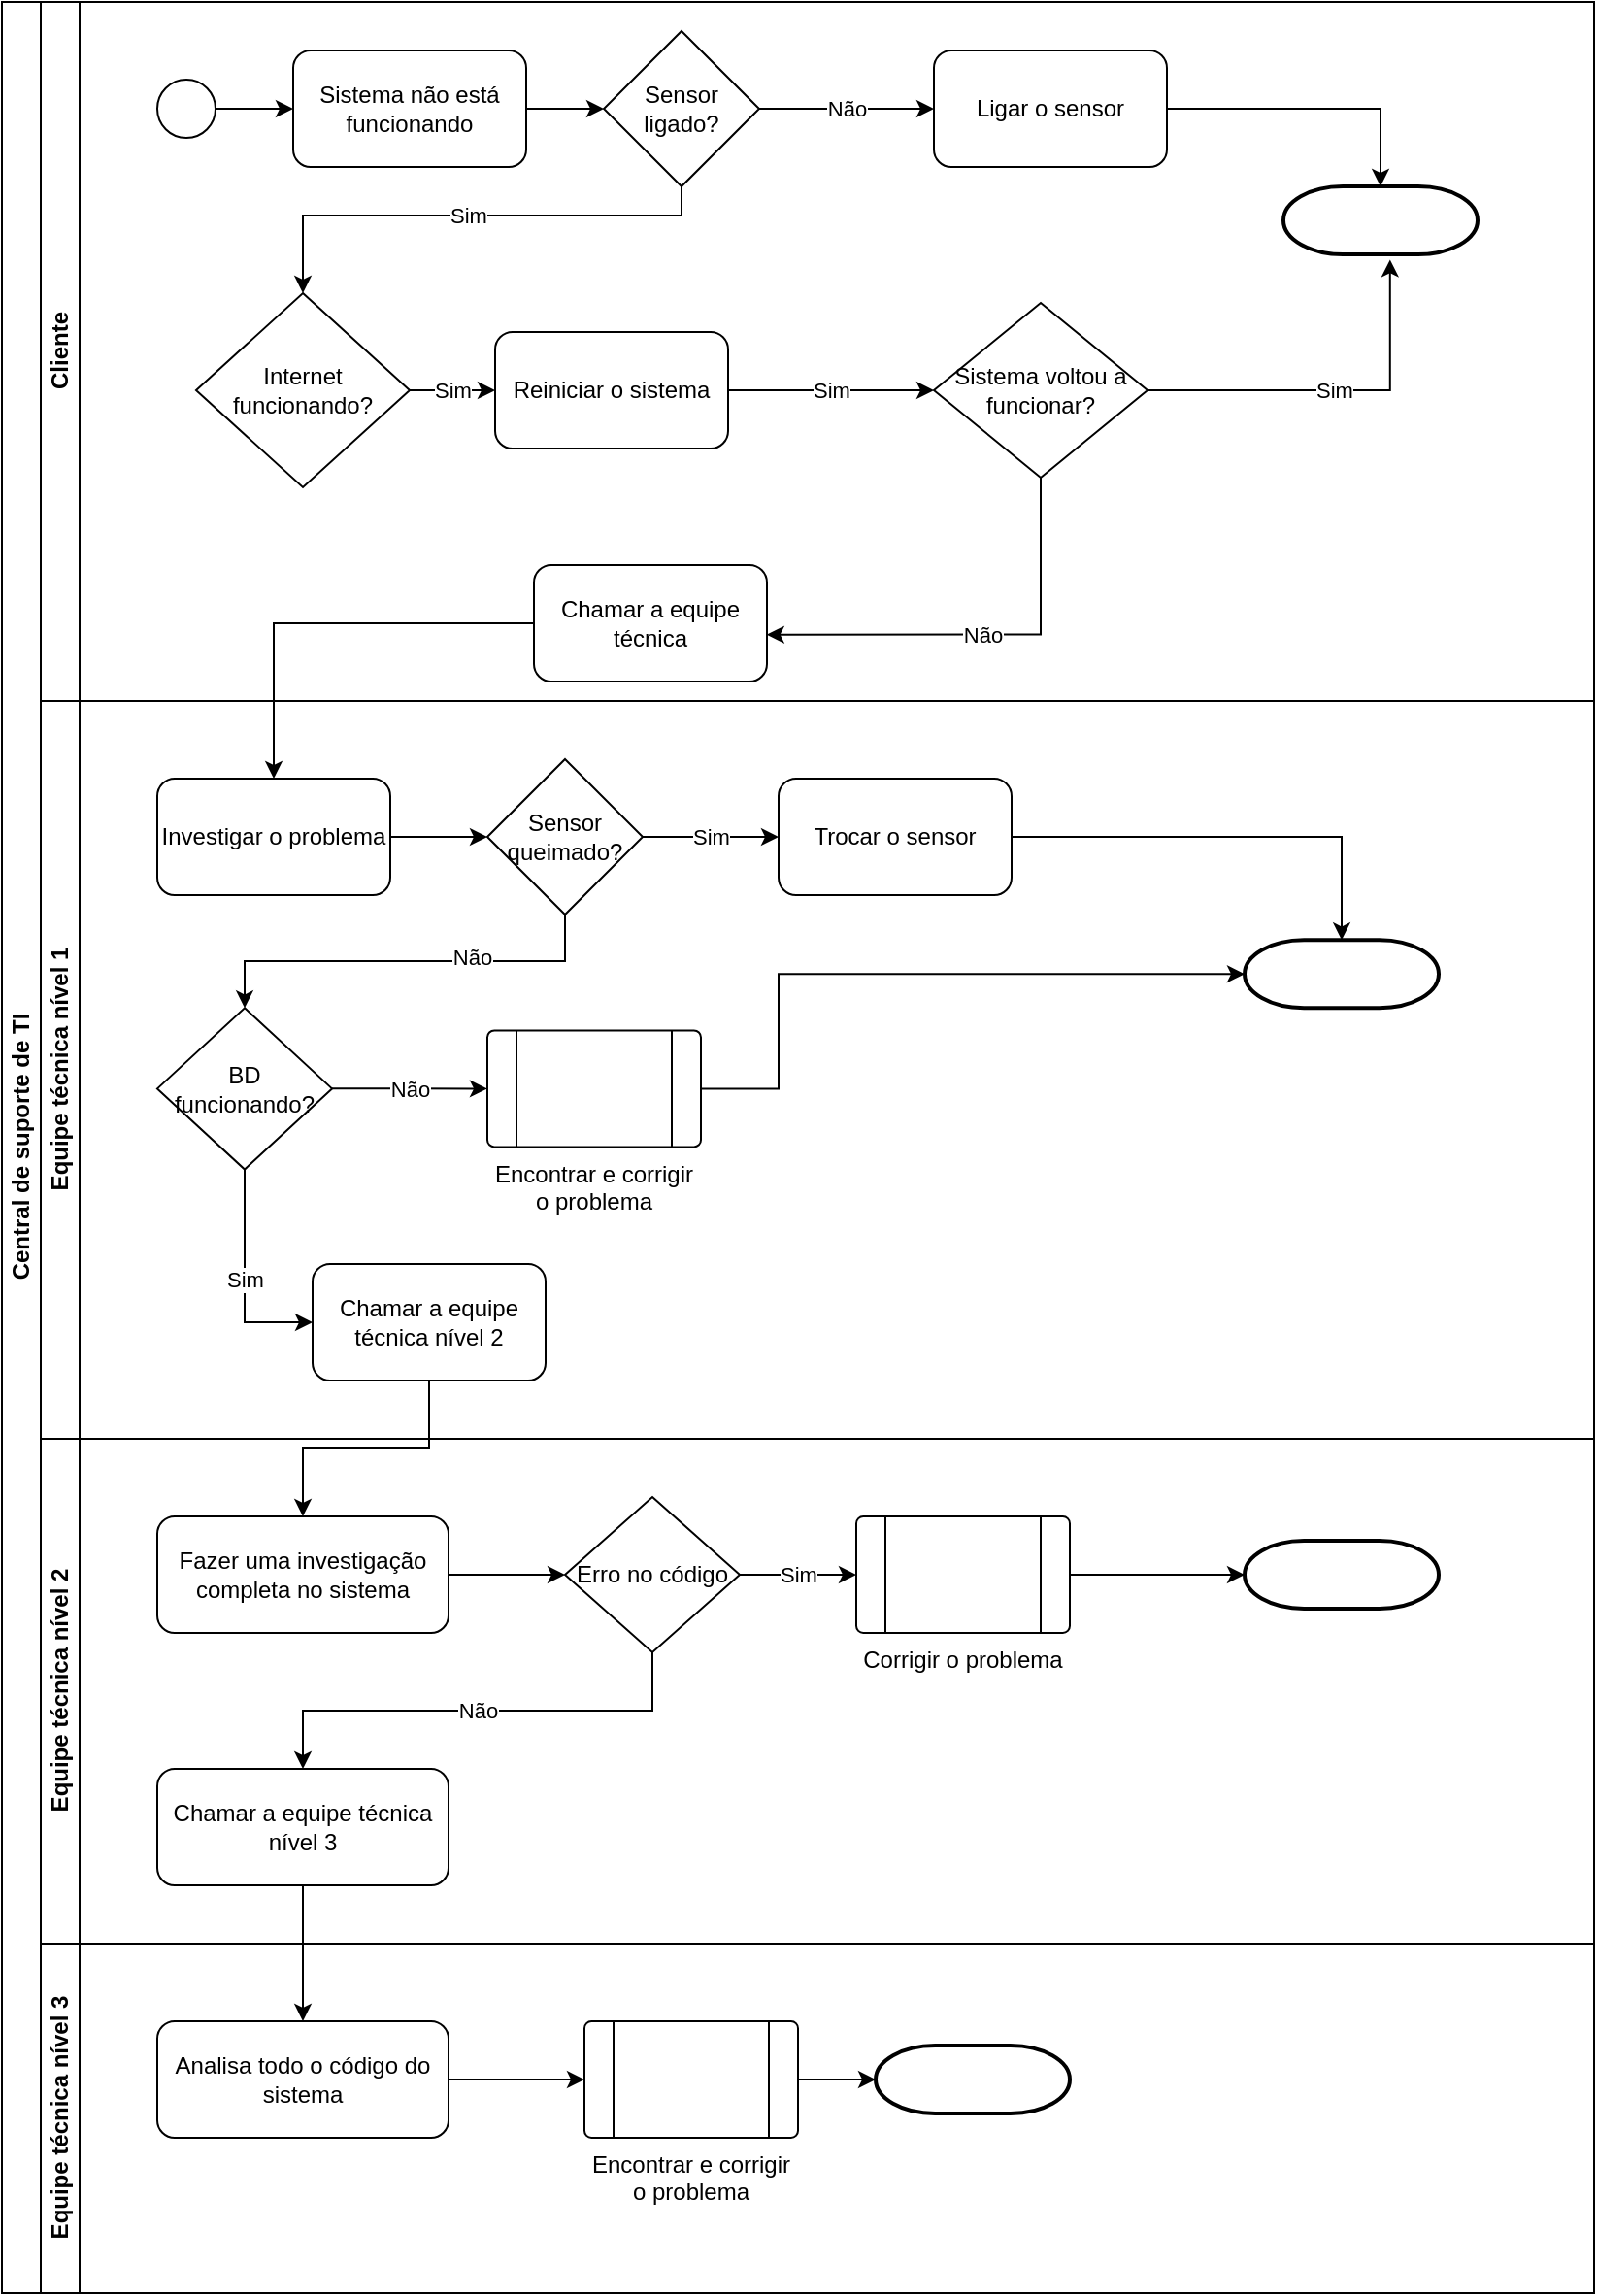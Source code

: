 <mxfile version="13.1.3" type="device"><diagram id="C5RBs43oDa-KdzZeNtuy" name="Page-1"><mxGraphModel dx="1873" dy="910" grid="1" gridSize="10" guides="1" tooltips="1" connect="1" arrows="1" fold="1" page="1" pageScale="1" pageWidth="827" pageHeight="1169" math="0" shadow="0"><root><mxCell id="WIyWlLk6GJQsqaUBKTNV-0"/><mxCell id="WIyWlLk6GJQsqaUBKTNV-1" parent="WIyWlLk6GJQsqaUBKTNV-0"/><mxCell id="9araK1_-rJiuUYYNC7eF-9" value="Central de suporte de TI" style="swimlane;html=1;childLayout=stackLayout;resizeParent=1;resizeParentMax=0;horizontal=0;startSize=20;horizontalStack=0;" vertex="1" parent="WIyWlLk6GJQsqaUBKTNV-1"><mxGeometry x="80" y="120" width="820" height="1180" as="geometry"/></mxCell><mxCell id="9araK1_-rJiuUYYNC7eF-10" value="Cliente" style="swimlane;html=1;startSize=20;horizontal=0;" vertex="1" parent="9araK1_-rJiuUYYNC7eF-9"><mxGeometry x="20" width="800" height="360" as="geometry"/></mxCell><mxCell id="9araK1_-rJiuUYYNC7eF-15" value="" style="edgeStyle=orthogonalEdgeStyle;rounded=0;orthogonalLoop=1;jettySize=auto;html=1;" edge="1" parent="9araK1_-rJiuUYYNC7eF-10" source="9araK1_-rJiuUYYNC7eF-13" target="9araK1_-rJiuUYYNC7eF-14"><mxGeometry relative="1" as="geometry"/></mxCell><mxCell id="9araK1_-rJiuUYYNC7eF-13" value="" style="ellipse;whiteSpace=wrap;html=1;aspect=fixed;" vertex="1" parent="9araK1_-rJiuUYYNC7eF-10"><mxGeometry x="60" y="40" width="30" height="30" as="geometry"/></mxCell><mxCell id="9araK1_-rJiuUYYNC7eF-17" value="" style="edgeStyle=orthogonalEdgeStyle;rounded=0;orthogonalLoop=1;jettySize=auto;html=1;" edge="1" parent="9araK1_-rJiuUYYNC7eF-10" source="9araK1_-rJiuUYYNC7eF-14" target="9araK1_-rJiuUYYNC7eF-16"><mxGeometry relative="1" as="geometry"/></mxCell><mxCell id="9araK1_-rJiuUYYNC7eF-14" value="Sistema não está funcionando" style="rounded=1;whiteSpace=wrap;html=1;" vertex="1" parent="9araK1_-rJiuUYYNC7eF-10"><mxGeometry x="130" y="25" width="120" height="60" as="geometry"/></mxCell><mxCell id="9araK1_-rJiuUYYNC7eF-19" value="Não" style="edgeStyle=orthogonalEdgeStyle;rounded=0;orthogonalLoop=1;jettySize=auto;html=1;entryX=0;entryY=0.5;entryDx=0;entryDy=0;" edge="1" parent="9araK1_-rJiuUYYNC7eF-10" source="9araK1_-rJiuUYYNC7eF-16" target="9araK1_-rJiuUYYNC7eF-22"><mxGeometry relative="1" as="geometry"><mxPoint x="450" y="55" as="targetPoint"/></mxGeometry></mxCell><mxCell id="9araK1_-rJiuUYYNC7eF-21" value="Sim" style="edgeStyle=orthogonalEdgeStyle;rounded=0;orthogonalLoop=1;jettySize=auto;html=1;entryX=0.5;entryY=0;entryDx=0;entryDy=0;" edge="1" parent="9araK1_-rJiuUYYNC7eF-10" source="9araK1_-rJiuUYYNC7eF-16" target="9araK1_-rJiuUYYNC7eF-24"><mxGeometry relative="1" as="geometry"><mxPoint x="330" y="130" as="targetPoint"/><Array as="points"><mxPoint x="330" y="110"/><mxPoint x="135" y="110"/></Array></mxGeometry></mxCell><mxCell id="9araK1_-rJiuUYYNC7eF-16" value="Sensor ligado?" style="rhombus;whiteSpace=wrap;html=1;" vertex="1" parent="9araK1_-rJiuUYYNC7eF-10"><mxGeometry x="290" y="15" width="80" height="80" as="geometry"/></mxCell><mxCell id="9araK1_-rJiuUYYNC7eF-30" style="edgeStyle=orthogonalEdgeStyle;rounded=0;orthogonalLoop=1;jettySize=auto;html=1;exitX=1;exitY=0.5;exitDx=0;exitDy=0;" edge="1" parent="9araK1_-rJiuUYYNC7eF-10" source="9araK1_-rJiuUYYNC7eF-22" target="9araK1_-rJiuUYYNC7eF-28"><mxGeometry relative="1" as="geometry"/></mxCell><mxCell id="9araK1_-rJiuUYYNC7eF-22" value="Ligar o sensor" style="rounded=1;whiteSpace=wrap;html=1;" vertex="1" parent="9araK1_-rJiuUYYNC7eF-10"><mxGeometry x="460" y="25" width="120" height="60" as="geometry"/></mxCell><mxCell id="9araK1_-rJiuUYYNC7eF-28" value="" style="strokeWidth=2;html=1;shape=mxgraph.flowchart.terminator;whiteSpace=wrap;" vertex="1" parent="9araK1_-rJiuUYYNC7eF-10"><mxGeometry x="640" y="95" width="100" height="35" as="geometry"/></mxCell><mxCell id="9araK1_-rJiuUYYNC7eF-41" value="Sim" style="edgeStyle=orthogonalEdgeStyle;rounded=0;orthogonalLoop=1;jettySize=auto;html=1;entryX=0;entryY=0.5;entryDx=0;entryDy=0;" edge="1" parent="9araK1_-rJiuUYYNC7eF-10" source="9araK1_-rJiuUYYNC7eF-27" target="9araK1_-rJiuUYYNC7eF-44"><mxGeometry relative="1" as="geometry"><mxPoint x="450.0" y="200" as="targetPoint"/></mxGeometry></mxCell><mxCell id="9araK1_-rJiuUYYNC7eF-24" value="Internet funcionando?" style="rhombus;whiteSpace=wrap;html=1;" vertex="1" parent="9araK1_-rJiuUYYNC7eF-10"><mxGeometry x="80" y="150" width="110" height="100" as="geometry"/></mxCell><mxCell id="9araK1_-rJiuUYYNC7eF-27" value="Reiniciar o sistema" style="rounded=1;whiteSpace=wrap;html=1;" vertex="1" parent="9araK1_-rJiuUYYNC7eF-10"><mxGeometry x="234" y="170" width="120" height="60" as="geometry"/></mxCell><mxCell id="9araK1_-rJiuUYYNC7eF-42" value="Sim" style="edgeStyle=orthogonalEdgeStyle;rounded=0;orthogonalLoop=1;jettySize=auto;html=1;" edge="1" parent="9araK1_-rJiuUYYNC7eF-10" source="9araK1_-rJiuUYYNC7eF-24" target="9araK1_-rJiuUYYNC7eF-27"><mxGeometry relative="1" as="geometry"><mxPoint x="290" y="320" as="sourcePoint"/><mxPoint x="565.0" y="320" as="targetPoint"/></mxGeometry></mxCell><mxCell id="9araK1_-rJiuUYYNC7eF-47" value="Não" style="edgeStyle=orthogonalEdgeStyle;rounded=0;orthogonalLoop=1;jettySize=auto;html=1;exitX=0.5;exitY=1;exitDx=0;exitDy=0;entryX=0.999;entryY=0.597;entryDx=0;entryDy=0;entryPerimeter=0;" edge="1" parent="9araK1_-rJiuUYYNC7eF-10" source="9araK1_-rJiuUYYNC7eF-44" target="9araK1_-rJiuUYYNC7eF-46"><mxGeometry relative="1" as="geometry"/></mxCell><mxCell id="9araK1_-rJiuUYYNC7eF-49" value="Sim" style="edgeStyle=orthogonalEdgeStyle;rounded=0;orthogonalLoop=1;jettySize=auto;html=1;entryX=0.549;entryY=1.077;entryDx=0;entryDy=0;entryPerimeter=0;" edge="1" parent="9araK1_-rJiuUYYNC7eF-10" source="9araK1_-rJiuUYYNC7eF-44" target="9araK1_-rJiuUYYNC7eF-28"><mxGeometry relative="1" as="geometry"/></mxCell><mxCell id="9araK1_-rJiuUYYNC7eF-44" value="Sistema voltou a funcionar?" style="rhombus;whiteSpace=wrap;html=1;" vertex="1" parent="9araK1_-rJiuUYYNC7eF-10"><mxGeometry x="460" y="155" width="110" height="90" as="geometry"/></mxCell><mxCell id="9araK1_-rJiuUYYNC7eF-46" value="Chamar a equipe técnica" style="rounded=1;whiteSpace=wrap;html=1;" vertex="1" parent="9araK1_-rJiuUYYNC7eF-10"><mxGeometry x="254" y="290" width="120" height="60" as="geometry"/></mxCell><mxCell id="9araK1_-rJiuUYYNC7eF-11" value="Equipe técnica nível 1" style="swimlane;html=1;startSize=20;horizontal=0;" vertex="1" parent="9araK1_-rJiuUYYNC7eF-9"><mxGeometry x="20" y="360" width="800" height="380" as="geometry"/></mxCell><mxCell id="9araK1_-rJiuUYYNC7eF-56" style="edgeStyle=orthogonalEdgeStyle;rounded=0;orthogonalLoop=1;jettySize=auto;html=1;exitX=1;exitY=0.5;exitDx=0;exitDy=0;entryX=0;entryY=0.5;entryDx=0;entryDy=0;" edge="1" parent="9araK1_-rJiuUYYNC7eF-11" source="9araK1_-rJiuUYYNC7eF-31" target="9araK1_-rJiuUYYNC7eF-55"><mxGeometry relative="1" as="geometry"/></mxCell><mxCell id="9araK1_-rJiuUYYNC7eF-60" style="edgeStyle=orthogonalEdgeStyle;rounded=0;orthogonalLoop=1;jettySize=auto;html=1;exitX=1;exitY=0.5;exitDx=0;exitDy=0;" edge="1" parent="9araK1_-rJiuUYYNC7eF-11" source="9araK1_-rJiuUYYNC7eF-59" target="9araK1_-rJiuUYYNC7eF-50"><mxGeometry relative="1" as="geometry"/></mxCell><mxCell id="9araK1_-rJiuUYYNC7eF-59" value="Trocar o sensor" style="rounded=1;whiteSpace=wrap;html=1;" vertex="1" parent="9araK1_-rJiuUYYNC7eF-11"><mxGeometry x="380" y="40" width="120" height="60" as="geometry"/></mxCell><mxCell id="9araK1_-rJiuUYYNC7eF-31" value="Investigar o problema" style="rounded=1;whiteSpace=wrap;html=1;" vertex="1" parent="9araK1_-rJiuUYYNC7eF-11"><mxGeometry x="60" y="40" width="120" height="60" as="geometry"/></mxCell><mxCell id="9araK1_-rJiuUYYNC7eF-58" value="Sim" style="edgeStyle=orthogonalEdgeStyle;rounded=0;orthogonalLoop=1;jettySize=auto;html=1;entryX=0;entryY=0.5;entryDx=0;entryDy=0;" edge="1" parent="9araK1_-rJiuUYYNC7eF-11" source="9araK1_-rJiuUYYNC7eF-55" target="9araK1_-rJiuUYYNC7eF-59"><mxGeometry relative="1" as="geometry"><mxPoint x="390.0" y="70" as="targetPoint"/></mxGeometry></mxCell><mxCell id="9araK1_-rJiuUYYNC7eF-65" style="edgeStyle=orthogonalEdgeStyle;rounded=0;orthogonalLoop=1;jettySize=auto;html=1;exitX=0.5;exitY=1;exitDx=0;exitDy=0;entryX=0.5;entryY=0;entryDx=0;entryDy=0;" edge="1" parent="9araK1_-rJiuUYYNC7eF-11" source="9araK1_-rJiuUYYNC7eF-55" target="9araK1_-rJiuUYYNC7eF-34"><mxGeometry relative="1" as="geometry"/></mxCell><mxCell id="9araK1_-rJiuUYYNC7eF-66" value="Não" style="edgeLabel;html=1;align=center;verticalAlign=middle;resizable=0;points=[];" vertex="1" connectable="0" parent="9araK1_-rJiuUYYNC7eF-65"><mxGeometry x="-0.321" y="-2" relative="1" as="geometry"><mxPoint as="offset"/></mxGeometry></mxCell><mxCell id="9araK1_-rJiuUYYNC7eF-55" value="Sensor queimado?" style="rhombus;whiteSpace=wrap;html=1;" vertex="1" parent="9araK1_-rJiuUYYNC7eF-11"><mxGeometry x="230" y="30" width="80" height="80" as="geometry"/></mxCell><mxCell id="9araK1_-rJiuUYYNC7eF-50" value="" style="strokeWidth=2;html=1;shape=mxgraph.flowchart.terminator;whiteSpace=wrap;" vertex="1" parent="9araK1_-rJiuUYYNC7eF-11"><mxGeometry x="620" y="123.13" width="100" height="35" as="geometry"/></mxCell><mxCell id="9araK1_-rJiuUYYNC7eF-51" style="edgeStyle=orthogonalEdgeStyle;rounded=0;orthogonalLoop=1;jettySize=auto;html=1;exitX=1;exitY=0.5;exitDx=0;exitDy=0;entryX=0;entryY=0.5;entryDx=0;entryDy=0;entryPerimeter=0;" edge="1" parent="9araK1_-rJiuUYYNC7eF-11" source="9araK1_-rJiuUYYNC7eF-39" target="9araK1_-rJiuUYYNC7eF-50"><mxGeometry relative="1" as="geometry"><mxPoint x="633" y="280.0" as="targetPoint"/><Array as="points"><mxPoint x="380" y="200"/><mxPoint x="380" y="141"/></Array></mxGeometry></mxCell><mxCell id="9araK1_-rJiuUYYNC7eF-37" value="Não" style="edgeStyle=orthogonalEdgeStyle;rounded=0;orthogonalLoop=1;jettySize=auto;html=1;entryX=0;entryY=0.5;entryDx=0;entryDy=0;" edge="1" parent="9araK1_-rJiuUYYNC7eF-11" source="9araK1_-rJiuUYYNC7eF-34" target="9araK1_-rJiuUYYNC7eF-39"><mxGeometry relative="1" as="geometry"><mxPoint x="433.0" y="208.13" as="targetPoint"/></mxGeometry></mxCell><mxCell id="9araK1_-rJiuUYYNC7eF-39" value="Encontrar e corrigir o problema" style="verticalLabelPosition=bottom;verticalAlign=top;html=1;shape=process;whiteSpace=wrap;rounded=1;size=0.14;arcSize=6;" vertex="1" parent="9araK1_-rJiuUYYNC7eF-11"><mxGeometry x="230" y="169.7" width="110" height="60" as="geometry"/></mxCell><mxCell id="9araK1_-rJiuUYYNC7eF-68" value="Sim" style="edgeStyle=orthogonalEdgeStyle;rounded=0;orthogonalLoop=1;jettySize=auto;html=1;entryX=0;entryY=0.5;entryDx=0;entryDy=0;" edge="1" parent="9araK1_-rJiuUYYNC7eF-11" source="9araK1_-rJiuUYYNC7eF-34" target="9araK1_-rJiuUYYNC7eF-69"><mxGeometry relative="1" as="geometry"><mxPoint x="105" y="321.26" as="targetPoint"/></mxGeometry></mxCell><mxCell id="9araK1_-rJiuUYYNC7eF-34" value="BD funcionando?" style="rhombus;whiteSpace=wrap;html=1;" vertex="1" parent="9araK1_-rJiuUYYNC7eF-11"><mxGeometry x="60" y="158.13" width="90" height="83.13" as="geometry"/></mxCell><mxCell id="9araK1_-rJiuUYYNC7eF-69" value="Chamar a equipe técnica nível 2" style="rounded=1;whiteSpace=wrap;html=1;" vertex="1" parent="9araK1_-rJiuUYYNC7eF-11"><mxGeometry x="140" y="290" width="120" height="60" as="geometry"/></mxCell><mxCell id="9araK1_-rJiuUYYNC7eF-48" style="edgeStyle=orthogonalEdgeStyle;rounded=0;orthogonalLoop=1;jettySize=auto;html=1;exitX=0;exitY=0.5;exitDx=0;exitDy=0;" edge="1" parent="9araK1_-rJiuUYYNC7eF-9" source="9araK1_-rJiuUYYNC7eF-46" target="9araK1_-rJiuUYYNC7eF-31"><mxGeometry relative="1" as="geometry"/></mxCell><mxCell id="9araK1_-rJiuUYYNC7eF-115" value="Equipe técnica nível 2&lt;br&gt;" style="swimlane;html=1;startSize=20;horizontal=0;" vertex="1" parent="9araK1_-rJiuUYYNC7eF-9"><mxGeometry x="20" y="740" width="800" height="260" as="geometry"/></mxCell><mxCell id="9araK1_-rJiuUYYNC7eF-116" value="" style="edgeStyle=orthogonalEdgeStyle;rounded=0;orthogonalLoop=1;jettySize=auto;html=1;entryX=0;entryY=0.5;entryDx=0;entryDy=0;" edge="1" parent="9araK1_-rJiuUYYNC7eF-115" source="9araK1_-rJiuUYYNC7eF-117" target="9araK1_-rJiuUYYNC7eF-120"><mxGeometry relative="1" as="geometry"><mxPoint x="254" y="70" as="targetPoint"/></mxGeometry></mxCell><mxCell id="9araK1_-rJiuUYYNC7eF-117" value="Fazer uma investigação completa no sistema" style="rounded=1;whiteSpace=wrap;html=1;" vertex="1" parent="9araK1_-rJiuUYYNC7eF-115"><mxGeometry x="60" y="40" width="150" height="60" as="geometry"/></mxCell><mxCell id="9araK1_-rJiuUYYNC7eF-118" value="Sim" style="edgeStyle=orthogonalEdgeStyle;rounded=0;orthogonalLoop=1;jettySize=auto;html=1;entryX=0;entryY=0.5;entryDx=0;entryDy=0;" edge="1" parent="9araK1_-rJiuUYYNC7eF-115" source="9araK1_-rJiuUYYNC7eF-120" target="9araK1_-rJiuUYYNC7eF-122"><mxGeometry relative="1" as="geometry"><mxPoint x="430" y="70" as="targetPoint"/></mxGeometry></mxCell><mxCell id="9araK1_-rJiuUYYNC7eF-119" value="Não" style="edgeStyle=orthogonalEdgeStyle;rounded=0;orthogonalLoop=1;jettySize=auto;html=1;entryX=0.5;entryY=0;entryDx=0;entryDy=0;" edge="1" parent="9araK1_-rJiuUYYNC7eF-115" source="9araK1_-rJiuUYYNC7eF-120" target="9araK1_-rJiuUYYNC7eF-124"><mxGeometry relative="1" as="geometry"><mxPoint x="315" y="190" as="targetPoint"/><Array as="points"><mxPoint x="315" y="140"/><mxPoint x="135" y="140"/></Array></mxGeometry></mxCell><mxCell id="9araK1_-rJiuUYYNC7eF-120" value="Erro no código" style="rhombus;whiteSpace=wrap;html=1;" vertex="1" parent="9araK1_-rJiuUYYNC7eF-115"><mxGeometry x="270" y="30" width="90" height="80" as="geometry"/></mxCell><mxCell id="9araK1_-rJiuUYYNC7eF-121" value="" style="edgeStyle=orthogonalEdgeStyle;rounded=0;orthogonalLoop=1;jettySize=auto;html=1;entryX=0;entryY=0.5;entryDx=0;entryDy=0;entryPerimeter=0;" edge="1" parent="9araK1_-rJiuUYYNC7eF-115" source="9araK1_-rJiuUYYNC7eF-122" target="9araK1_-rJiuUYYNC7eF-123"><mxGeometry relative="1" as="geometry"><mxPoint x="610" y="70" as="targetPoint"/></mxGeometry></mxCell><mxCell id="9araK1_-rJiuUYYNC7eF-122" value="Corrigir o problema" style="verticalLabelPosition=bottom;verticalAlign=top;html=1;shape=process;whiteSpace=wrap;rounded=1;size=0.14;arcSize=6;" vertex="1" parent="9araK1_-rJiuUYYNC7eF-115"><mxGeometry x="420" y="40" width="110" height="60" as="geometry"/></mxCell><mxCell id="9araK1_-rJiuUYYNC7eF-123" value="" style="strokeWidth=2;html=1;shape=mxgraph.flowchart.terminator;whiteSpace=wrap;" vertex="1" parent="9araK1_-rJiuUYYNC7eF-115"><mxGeometry x="620" y="52.5" width="100" height="35" as="geometry"/></mxCell><mxCell id="9araK1_-rJiuUYYNC7eF-124" value="Chamar a equipe técnica nível 3" style="rounded=1;whiteSpace=wrap;html=1;" vertex="1" parent="9araK1_-rJiuUYYNC7eF-115"><mxGeometry x="60" y="170" width="150" height="60" as="geometry"/></mxCell><mxCell id="9araK1_-rJiuUYYNC7eF-12" value="Equipe técnica nível 3" style="swimlane;html=1;startSize=20;horizontal=0;" vertex="1" parent="9araK1_-rJiuUYYNC7eF-9"><mxGeometry x="20" y="1000" width="800" height="180" as="geometry"/></mxCell><mxCell id="9araK1_-rJiuUYYNC7eF-89" value="" style="edgeStyle=orthogonalEdgeStyle;rounded=0;orthogonalLoop=1;jettySize=auto;html=1;entryX=0;entryY=0.5;entryDx=0;entryDy=0;" edge="1" parent="9araK1_-rJiuUYYNC7eF-12" source="9araK1_-rJiuUYYNC7eF-70" target="9araK1_-rJiuUYYNC7eF-127"><mxGeometry relative="1" as="geometry"><mxPoint x="270" y="70" as="targetPoint"/></mxGeometry></mxCell><mxCell id="9araK1_-rJiuUYYNC7eF-70" value="Analisa todo o código do sistema" style="rounded=1;whiteSpace=wrap;html=1;" vertex="1" parent="9araK1_-rJiuUYYNC7eF-12"><mxGeometry x="60" y="40" width="150" height="60" as="geometry"/></mxCell><mxCell id="9araK1_-rJiuUYYNC7eF-98" value="" style="edgeStyle=orthogonalEdgeStyle;rounded=0;orthogonalLoop=1;jettySize=auto;html=1;entryX=0;entryY=0.5;entryDx=0;entryDy=0;entryPerimeter=0;exitX=1;exitY=0.5;exitDx=0;exitDy=0;" edge="1" parent="9araK1_-rJiuUYYNC7eF-12" source="9araK1_-rJiuUYYNC7eF-127" target="9araK1_-rJiuUYYNC7eF-99"><mxGeometry relative="1" as="geometry"><mxPoint x="530" y="70" as="sourcePoint"/><mxPoint x="610" y="70" as="targetPoint"/></mxGeometry></mxCell><mxCell id="9araK1_-rJiuUYYNC7eF-127" value="Encontrar e corrigir o problema" style="verticalLabelPosition=bottom;verticalAlign=top;html=1;shape=process;whiteSpace=wrap;rounded=1;size=0.14;arcSize=6;" vertex="1" parent="9araK1_-rJiuUYYNC7eF-12"><mxGeometry x="280" y="40" width="110" height="60" as="geometry"/></mxCell><mxCell id="9araK1_-rJiuUYYNC7eF-99" value="" style="strokeWidth=2;html=1;shape=mxgraph.flowchart.terminator;whiteSpace=wrap;" vertex="1" parent="9araK1_-rJiuUYYNC7eF-12"><mxGeometry x="430" y="52.5" width="100" height="35" as="geometry"/></mxCell><mxCell id="9araK1_-rJiuUYYNC7eF-125" style="edgeStyle=orthogonalEdgeStyle;rounded=0;orthogonalLoop=1;jettySize=auto;html=1;exitX=0.5;exitY=1;exitDx=0;exitDy=0;entryX=0.5;entryY=0;entryDx=0;entryDy=0;" edge="1" parent="9araK1_-rJiuUYYNC7eF-9" source="9araK1_-rJiuUYYNC7eF-69" target="9araK1_-rJiuUYYNC7eF-117"><mxGeometry relative="1" as="geometry"/></mxCell><mxCell id="9araK1_-rJiuUYYNC7eF-126" style="edgeStyle=orthogonalEdgeStyle;rounded=0;orthogonalLoop=1;jettySize=auto;html=1;exitX=0.5;exitY=1;exitDx=0;exitDy=0;entryX=0.5;entryY=0;entryDx=0;entryDy=0;" edge="1" parent="9araK1_-rJiuUYYNC7eF-9" source="9araK1_-rJiuUYYNC7eF-124" target="9araK1_-rJiuUYYNC7eF-70"><mxGeometry relative="1" as="geometry"/></mxCell></root></mxGraphModel></diagram></mxfile>